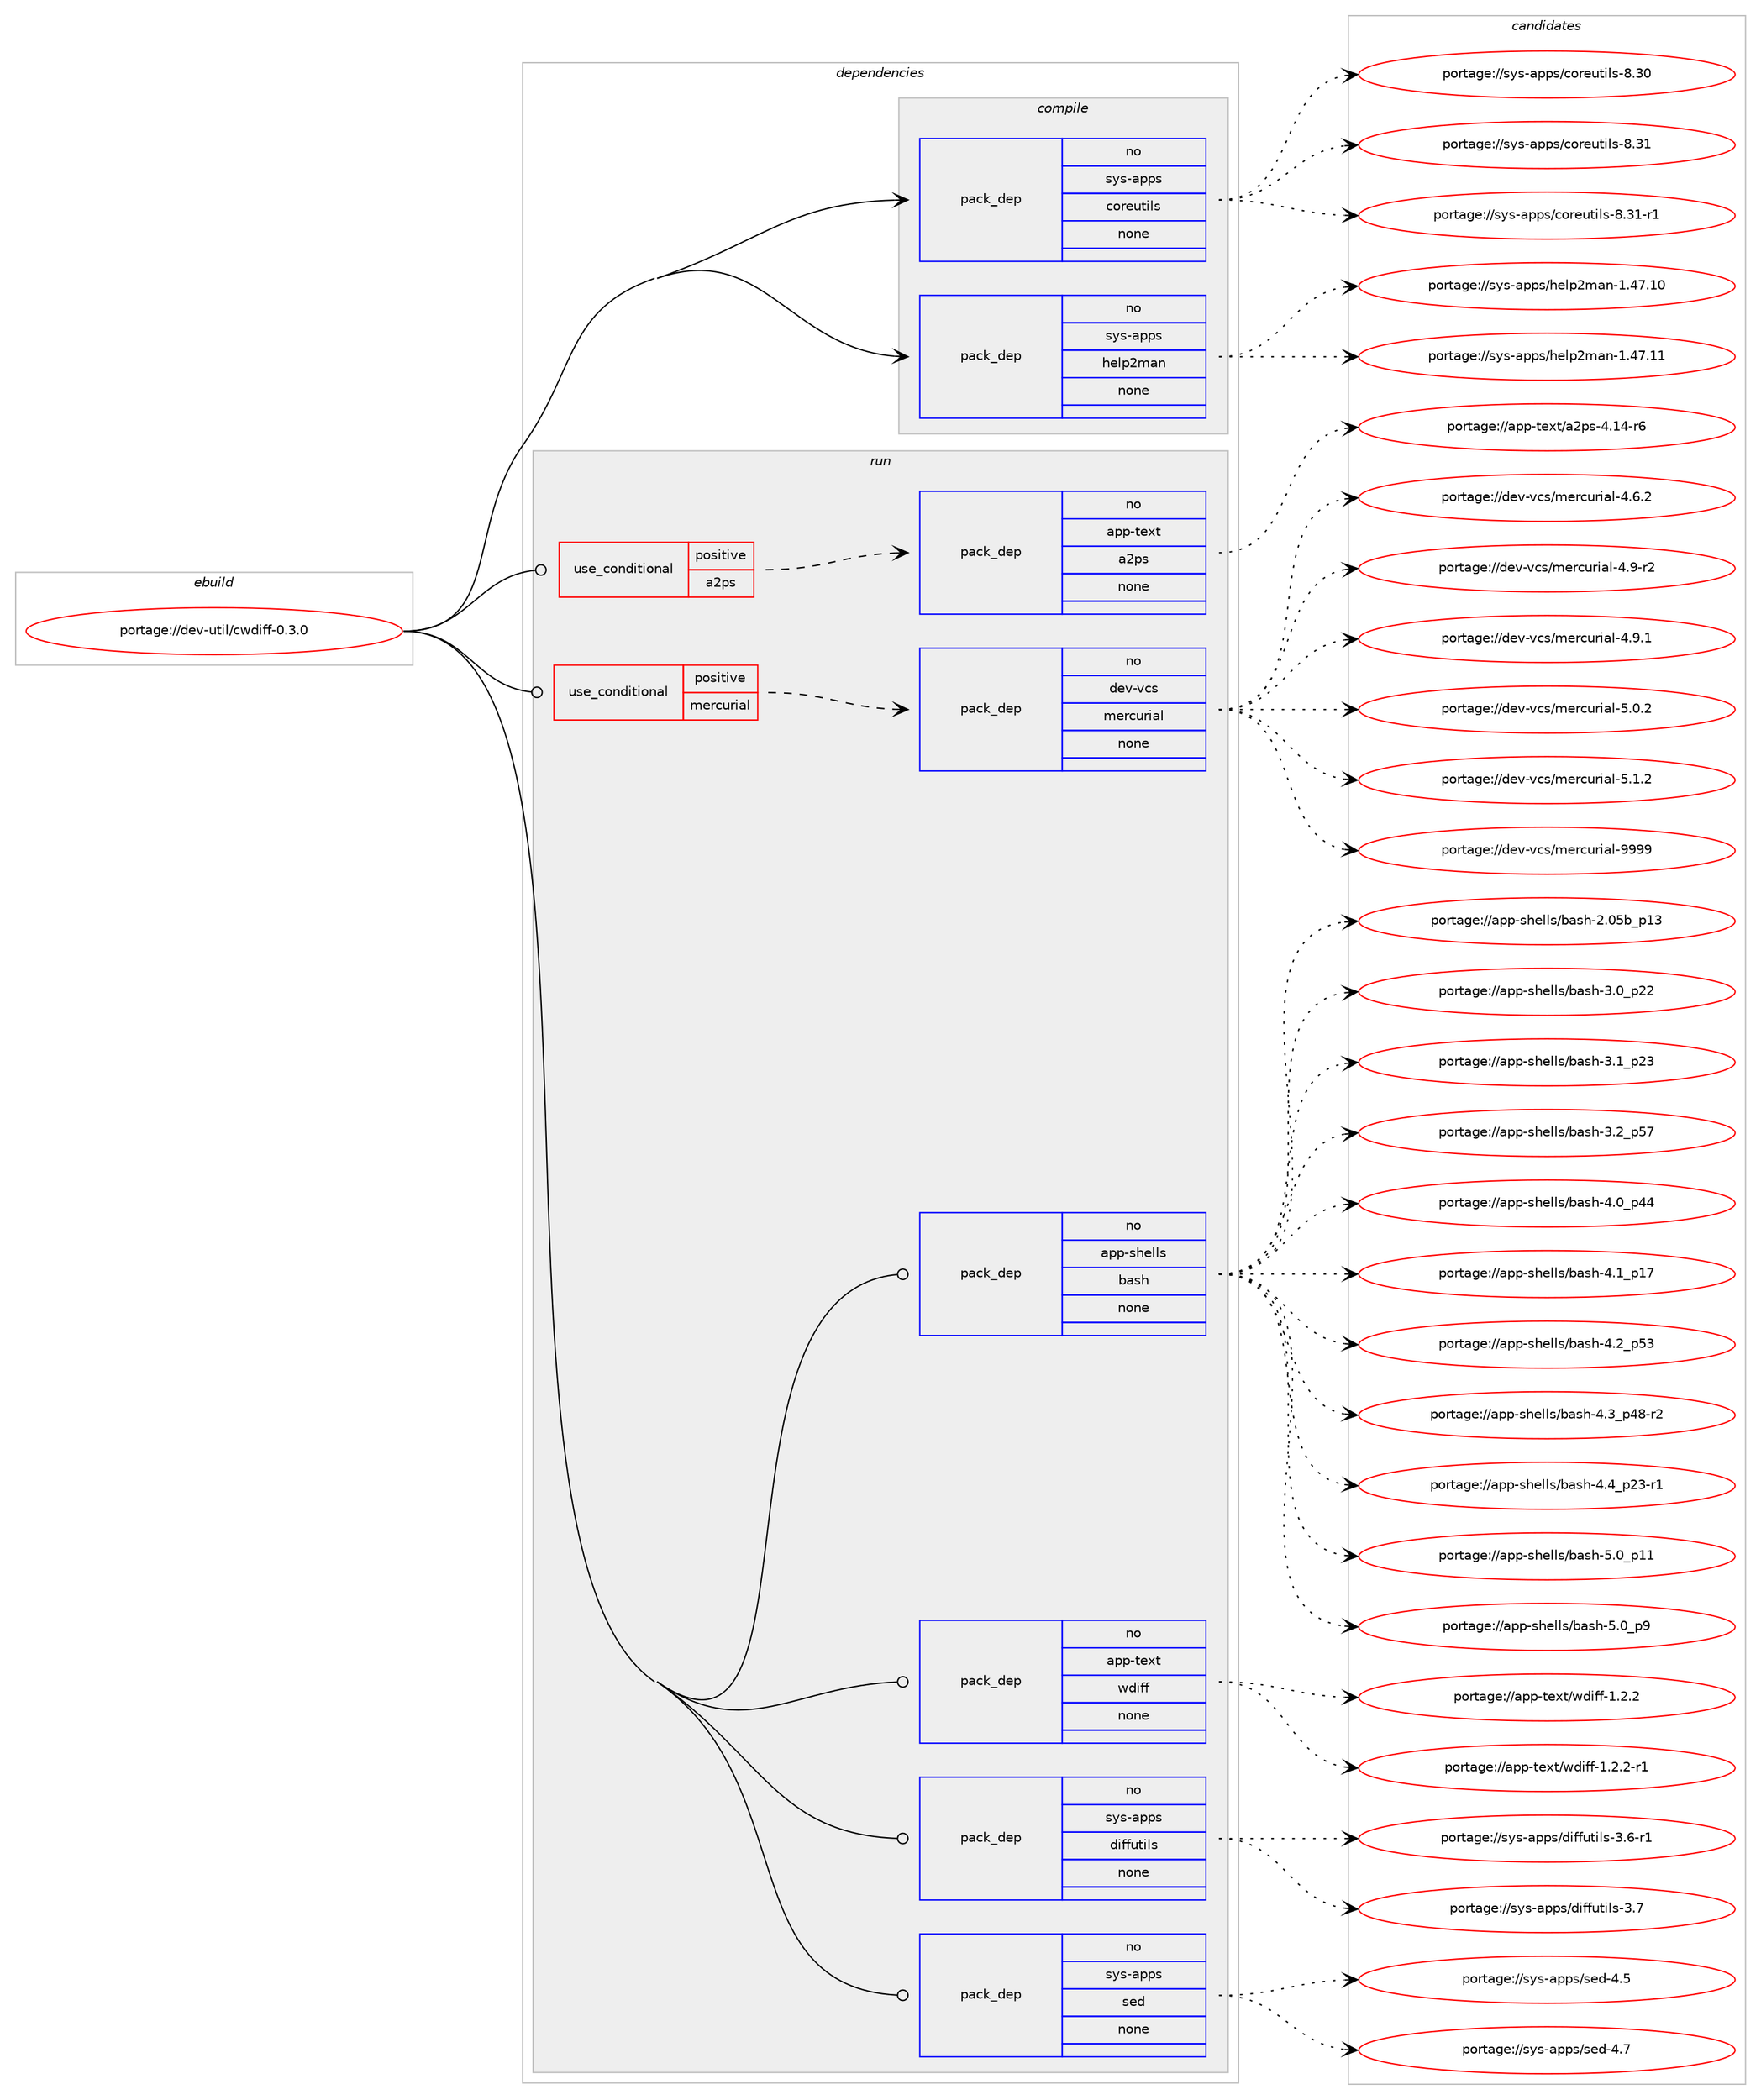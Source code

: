 digraph prolog {

# *************
# Graph options
# *************

newrank=true;
concentrate=true;
compound=true;
graph [rankdir=LR,fontname=Helvetica,fontsize=10,ranksep=1.5];#, ranksep=2.5, nodesep=0.2];
edge  [arrowhead=vee];
node  [fontname=Helvetica,fontsize=10];

# **********
# The ebuild
# **********

subgraph cluster_leftcol {
color=gray;
rank=same;
label=<<i>ebuild</i>>;
id [label="portage://dev-util/cwdiff-0.3.0", color=red, width=4, href="../dev-util/cwdiff-0.3.0.svg"];
}

# ****************
# The dependencies
# ****************

subgraph cluster_midcol {
color=gray;
label=<<i>dependencies</i>>;
subgraph cluster_compile {
fillcolor="#eeeeee";
style=filled;
label=<<i>compile</i>>;
subgraph pack186751 {
dependency261304 [label=<<TABLE BORDER="0" CELLBORDER="1" CELLSPACING="0" CELLPADDING="4" WIDTH="220"><TR><TD ROWSPAN="6" CELLPADDING="30">pack_dep</TD></TR><TR><TD WIDTH="110">no</TD></TR><TR><TD>sys-apps</TD></TR><TR><TD>coreutils</TD></TR><TR><TD>none</TD></TR><TR><TD></TD></TR></TABLE>>, shape=none, color=blue];
}
id:e -> dependency261304:w [weight=20,style="solid",arrowhead="vee"];
subgraph pack186752 {
dependency261305 [label=<<TABLE BORDER="0" CELLBORDER="1" CELLSPACING="0" CELLPADDING="4" WIDTH="220"><TR><TD ROWSPAN="6" CELLPADDING="30">pack_dep</TD></TR><TR><TD WIDTH="110">no</TD></TR><TR><TD>sys-apps</TD></TR><TR><TD>help2man</TD></TR><TR><TD>none</TD></TR><TR><TD></TD></TR></TABLE>>, shape=none, color=blue];
}
id:e -> dependency261305:w [weight=20,style="solid",arrowhead="vee"];
}
subgraph cluster_compileandrun {
fillcolor="#eeeeee";
style=filled;
label=<<i>compile and run</i>>;
}
subgraph cluster_run {
fillcolor="#eeeeee";
style=filled;
label=<<i>run</i>>;
subgraph cond70912 {
dependency261306 [label=<<TABLE BORDER="0" CELLBORDER="1" CELLSPACING="0" CELLPADDING="4"><TR><TD ROWSPAN="3" CELLPADDING="10">use_conditional</TD></TR><TR><TD>positive</TD></TR><TR><TD>a2ps</TD></TR></TABLE>>, shape=none, color=red];
subgraph pack186753 {
dependency261307 [label=<<TABLE BORDER="0" CELLBORDER="1" CELLSPACING="0" CELLPADDING="4" WIDTH="220"><TR><TD ROWSPAN="6" CELLPADDING="30">pack_dep</TD></TR><TR><TD WIDTH="110">no</TD></TR><TR><TD>app-text</TD></TR><TR><TD>a2ps</TD></TR><TR><TD>none</TD></TR><TR><TD></TD></TR></TABLE>>, shape=none, color=blue];
}
dependency261306:e -> dependency261307:w [weight=20,style="dashed",arrowhead="vee"];
}
id:e -> dependency261306:w [weight=20,style="solid",arrowhead="odot"];
subgraph cond70913 {
dependency261308 [label=<<TABLE BORDER="0" CELLBORDER="1" CELLSPACING="0" CELLPADDING="4"><TR><TD ROWSPAN="3" CELLPADDING="10">use_conditional</TD></TR><TR><TD>positive</TD></TR><TR><TD>mercurial</TD></TR></TABLE>>, shape=none, color=red];
subgraph pack186754 {
dependency261309 [label=<<TABLE BORDER="0" CELLBORDER="1" CELLSPACING="0" CELLPADDING="4" WIDTH="220"><TR><TD ROWSPAN="6" CELLPADDING="30">pack_dep</TD></TR><TR><TD WIDTH="110">no</TD></TR><TR><TD>dev-vcs</TD></TR><TR><TD>mercurial</TD></TR><TR><TD>none</TD></TR><TR><TD></TD></TR></TABLE>>, shape=none, color=blue];
}
dependency261308:e -> dependency261309:w [weight=20,style="dashed",arrowhead="vee"];
}
id:e -> dependency261308:w [weight=20,style="solid",arrowhead="odot"];
subgraph pack186755 {
dependency261310 [label=<<TABLE BORDER="0" CELLBORDER="1" CELLSPACING="0" CELLPADDING="4" WIDTH="220"><TR><TD ROWSPAN="6" CELLPADDING="30">pack_dep</TD></TR><TR><TD WIDTH="110">no</TD></TR><TR><TD>app-shells</TD></TR><TR><TD>bash</TD></TR><TR><TD>none</TD></TR><TR><TD></TD></TR></TABLE>>, shape=none, color=blue];
}
id:e -> dependency261310:w [weight=20,style="solid",arrowhead="odot"];
subgraph pack186756 {
dependency261311 [label=<<TABLE BORDER="0" CELLBORDER="1" CELLSPACING="0" CELLPADDING="4" WIDTH="220"><TR><TD ROWSPAN="6" CELLPADDING="30">pack_dep</TD></TR><TR><TD WIDTH="110">no</TD></TR><TR><TD>app-text</TD></TR><TR><TD>wdiff</TD></TR><TR><TD>none</TD></TR><TR><TD></TD></TR></TABLE>>, shape=none, color=blue];
}
id:e -> dependency261311:w [weight=20,style="solid",arrowhead="odot"];
subgraph pack186757 {
dependency261312 [label=<<TABLE BORDER="0" CELLBORDER="1" CELLSPACING="0" CELLPADDING="4" WIDTH="220"><TR><TD ROWSPAN="6" CELLPADDING="30">pack_dep</TD></TR><TR><TD WIDTH="110">no</TD></TR><TR><TD>sys-apps</TD></TR><TR><TD>diffutils</TD></TR><TR><TD>none</TD></TR><TR><TD></TD></TR></TABLE>>, shape=none, color=blue];
}
id:e -> dependency261312:w [weight=20,style="solid",arrowhead="odot"];
subgraph pack186758 {
dependency261313 [label=<<TABLE BORDER="0" CELLBORDER="1" CELLSPACING="0" CELLPADDING="4" WIDTH="220"><TR><TD ROWSPAN="6" CELLPADDING="30">pack_dep</TD></TR><TR><TD WIDTH="110">no</TD></TR><TR><TD>sys-apps</TD></TR><TR><TD>sed</TD></TR><TR><TD>none</TD></TR><TR><TD></TD></TR></TABLE>>, shape=none, color=blue];
}
id:e -> dependency261313:w [weight=20,style="solid",arrowhead="odot"];
}
}

# **************
# The candidates
# **************

subgraph cluster_choices {
rank=same;
color=gray;
label=<<i>candidates</i>>;

subgraph choice186751 {
color=black;
nodesep=1;
choiceportage115121115459711211211547991111141011171161051081154556465148 [label="portage://sys-apps/coreutils-8.30", color=red, width=4,href="../sys-apps/coreutils-8.30.svg"];
choiceportage115121115459711211211547991111141011171161051081154556465149 [label="portage://sys-apps/coreutils-8.31", color=red, width=4,href="../sys-apps/coreutils-8.31.svg"];
choiceportage1151211154597112112115479911111410111711610510811545564651494511449 [label="portage://sys-apps/coreutils-8.31-r1", color=red, width=4,href="../sys-apps/coreutils-8.31-r1.svg"];
dependency261304:e -> choiceportage115121115459711211211547991111141011171161051081154556465148:w [style=dotted,weight="100"];
dependency261304:e -> choiceportage115121115459711211211547991111141011171161051081154556465149:w [style=dotted,weight="100"];
dependency261304:e -> choiceportage1151211154597112112115479911111410111711610510811545564651494511449:w [style=dotted,weight="100"];
}
subgraph choice186752 {
color=black;
nodesep=1;
choiceportage11512111545971121121154710410110811250109971104549465255464948 [label="portage://sys-apps/help2man-1.47.10", color=red, width=4,href="../sys-apps/help2man-1.47.10.svg"];
choiceportage11512111545971121121154710410110811250109971104549465255464949 [label="portage://sys-apps/help2man-1.47.11", color=red, width=4,href="../sys-apps/help2man-1.47.11.svg"];
dependency261305:e -> choiceportage11512111545971121121154710410110811250109971104549465255464948:w [style=dotted,weight="100"];
dependency261305:e -> choiceportage11512111545971121121154710410110811250109971104549465255464949:w [style=dotted,weight="100"];
}
subgraph choice186753 {
color=black;
nodesep=1;
choiceportage971121124511610112011647975011211545524649524511454 [label="portage://app-text/a2ps-4.14-r6", color=red, width=4,href="../app-text/a2ps-4.14-r6.svg"];
dependency261307:e -> choiceportage971121124511610112011647975011211545524649524511454:w [style=dotted,weight="100"];
}
subgraph choice186754 {
color=black;
nodesep=1;
choiceportage1001011184511899115471091011149911711410597108455246544650 [label="portage://dev-vcs/mercurial-4.6.2", color=red, width=4,href="../dev-vcs/mercurial-4.6.2.svg"];
choiceportage1001011184511899115471091011149911711410597108455246574511450 [label="portage://dev-vcs/mercurial-4.9-r2", color=red, width=4,href="../dev-vcs/mercurial-4.9-r2.svg"];
choiceportage1001011184511899115471091011149911711410597108455246574649 [label="portage://dev-vcs/mercurial-4.9.1", color=red, width=4,href="../dev-vcs/mercurial-4.9.1.svg"];
choiceportage1001011184511899115471091011149911711410597108455346484650 [label="portage://dev-vcs/mercurial-5.0.2", color=red, width=4,href="../dev-vcs/mercurial-5.0.2.svg"];
choiceportage1001011184511899115471091011149911711410597108455346494650 [label="portage://dev-vcs/mercurial-5.1.2", color=red, width=4,href="../dev-vcs/mercurial-5.1.2.svg"];
choiceportage10010111845118991154710910111499117114105971084557575757 [label="portage://dev-vcs/mercurial-9999", color=red, width=4,href="../dev-vcs/mercurial-9999.svg"];
dependency261309:e -> choiceportage1001011184511899115471091011149911711410597108455246544650:w [style=dotted,weight="100"];
dependency261309:e -> choiceportage1001011184511899115471091011149911711410597108455246574511450:w [style=dotted,weight="100"];
dependency261309:e -> choiceportage1001011184511899115471091011149911711410597108455246574649:w [style=dotted,weight="100"];
dependency261309:e -> choiceportage1001011184511899115471091011149911711410597108455346484650:w [style=dotted,weight="100"];
dependency261309:e -> choiceportage1001011184511899115471091011149911711410597108455346494650:w [style=dotted,weight="100"];
dependency261309:e -> choiceportage10010111845118991154710910111499117114105971084557575757:w [style=dotted,weight="100"];
}
subgraph choice186755 {
color=black;
nodesep=1;
choiceportage9711211245115104101108108115479897115104455046485398951124951 [label="portage://app-shells/bash-2.05b_p13", color=red, width=4,href="../app-shells/bash-2.05b_p13.svg"];
choiceportage971121124511510410110810811547989711510445514648951125050 [label="portage://app-shells/bash-3.0_p22", color=red, width=4,href="../app-shells/bash-3.0_p22.svg"];
choiceportage971121124511510410110810811547989711510445514649951125051 [label="portage://app-shells/bash-3.1_p23", color=red, width=4,href="../app-shells/bash-3.1_p23.svg"];
choiceportage971121124511510410110810811547989711510445514650951125355 [label="portage://app-shells/bash-3.2_p57", color=red, width=4,href="../app-shells/bash-3.2_p57.svg"];
choiceportage971121124511510410110810811547989711510445524648951125252 [label="portage://app-shells/bash-4.0_p44", color=red, width=4,href="../app-shells/bash-4.0_p44.svg"];
choiceportage971121124511510410110810811547989711510445524649951124955 [label="portage://app-shells/bash-4.1_p17", color=red, width=4,href="../app-shells/bash-4.1_p17.svg"];
choiceportage971121124511510410110810811547989711510445524650951125351 [label="portage://app-shells/bash-4.2_p53", color=red, width=4,href="../app-shells/bash-4.2_p53.svg"];
choiceportage9711211245115104101108108115479897115104455246519511252564511450 [label="portage://app-shells/bash-4.3_p48-r2", color=red, width=4,href="../app-shells/bash-4.3_p48-r2.svg"];
choiceportage9711211245115104101108108115479897115104455246529511250514511449 [label="portage://app-shells/bash-4.4_p23-r1", color=red, width=4,href="../app-shells/bash-4.4_p23-r1.svg"];
choiceportage971121124511510410110810811547989711510445534648951124949 [label="portage://app-shells/bash-5.0_p11", color=red, width=4,href="../app-shells/bash-5.0_p11.svg"];
choiceportage9711211245115104101108108115479897115104455346489511257 [label="portage://app-shells/bash-5.0_p9", color=red, width=4,href="../app-shells/bash-5.0_p9.svg"];
dependency261310:e -> choiceportage9711211245115104101108108115479897115104455046485398951124951:w [style=dotted,weight="100"];
dependency261310:e -> choiceportage971121124511510410110810811547989711510445514648951125050:w [style=dotted,weight="100"];
dependency261310:e -> choiceportage971121124511510410110810811547989711510445514649951125051:w [style=dotted,weight="100"];
dependency261310:e -> choiceportage971121124511510410110810811547989711510445514650951125355:w [style=dotted,weight="100"];
dependency261310:e -> choiceportage971121124511510410110810811547989711510445524648951125252:w [style=dotted,weight="100"];
dependency261310:e -> choiceportage971121124511510410110810811547989711510445524649951124955:w [style=dotted,weight="100"];
dependency261310:e -> choiceportage971121124511510410110810811547989711510445524650951125351:w [style=dotted,weight="100"];
dependency261310:e -> choiceportage9711211245115104101108108115479897115104455246519511252564511450:w [style=dotted,weight="100"];
dependency261310:e -> choiceportage9711211245115104101108108115479897115104455246529511250514511449:w [style=dotted,weight="100"];
dependency261310:e -> choiceportage971121124511510410110810811547989711510445534648951124949:w [style=dotted,weight="100"];
dependency261310:e -> choiceportage9711211245115104101108108115479897115104455346489511257:w [style=dotted,weight="100"];
}
subgraph choice186756 {
color=black;
nodesep=1;
choiceportage971121124511610112011647119100105102102454946504650 [label="portage://app-text/wdiff-1.2.2", color=red, width=4,href="../app-text/wdiff-1.2.2.svg"];
choiceportage9711211245116101120116471191001051021024549465046504511449 [label="portage://app-text/wdiff-1.2.2-r1", color=red, width=4,href="../app-text/wdiff-1.2.2-r1.svg"];
dependency261311:e -> choiceportage971121124511610112011647119100105102102454946504650:w [style=dotted,weight="100"];
dependency261311:e -> choiceportage9711211245116101120116471191001051021024549465046504511449:w [style=dotted,weight="100"];
}
subgraph choice186757 {
color=black;
nodesep=1;
choiceportage115121115459711211211547100105102102117116105108115455146544511449 [label="portage://sys-apps/diffutils-3.6-r1", color=red, width=4,href="../sys-apps/diffutils-3.6-r1.svg"];
choiceportage11512111545971121121154710010510210211711610510811545514655 [label="portage://sys-apps/diffutils-3.7", color=red, width=4,href="../sys-apps/diffutils-3.7.svg"];
dependency261312:e -> choiceportage115121115459711211211547100105102102117116105108115455146544511449:w [style=dotted,weight="100"];
dependency261312:e -> choiceportage11512111545971121121154710010510210211711610510811545514655:w [style=dotted,weight="100"];
}
subgraph choice186758 {
color=black;
nodesep=1;
choiceportage11512111545971121121154711510110045524653 [label="portage://sys-apps/sed-4.5", color=red, width=4,href="../sys-apps/sed-4.5.svg"];
choiceportage11512111545971121121154711510110045524655 [label="portage://sys-apps/sed-4.7", color=red, width=4,href="../sys-apps/sed-4.7.svg"];
dependency261313:e -> choiceportage11512111545971121121154711510110045524653:w [style=dotted,weight="100"];
dependency261313:e -> choiceportage11512111545971121121154711510110045524655:w [style=dotted,weight="100"];
}
}

}
